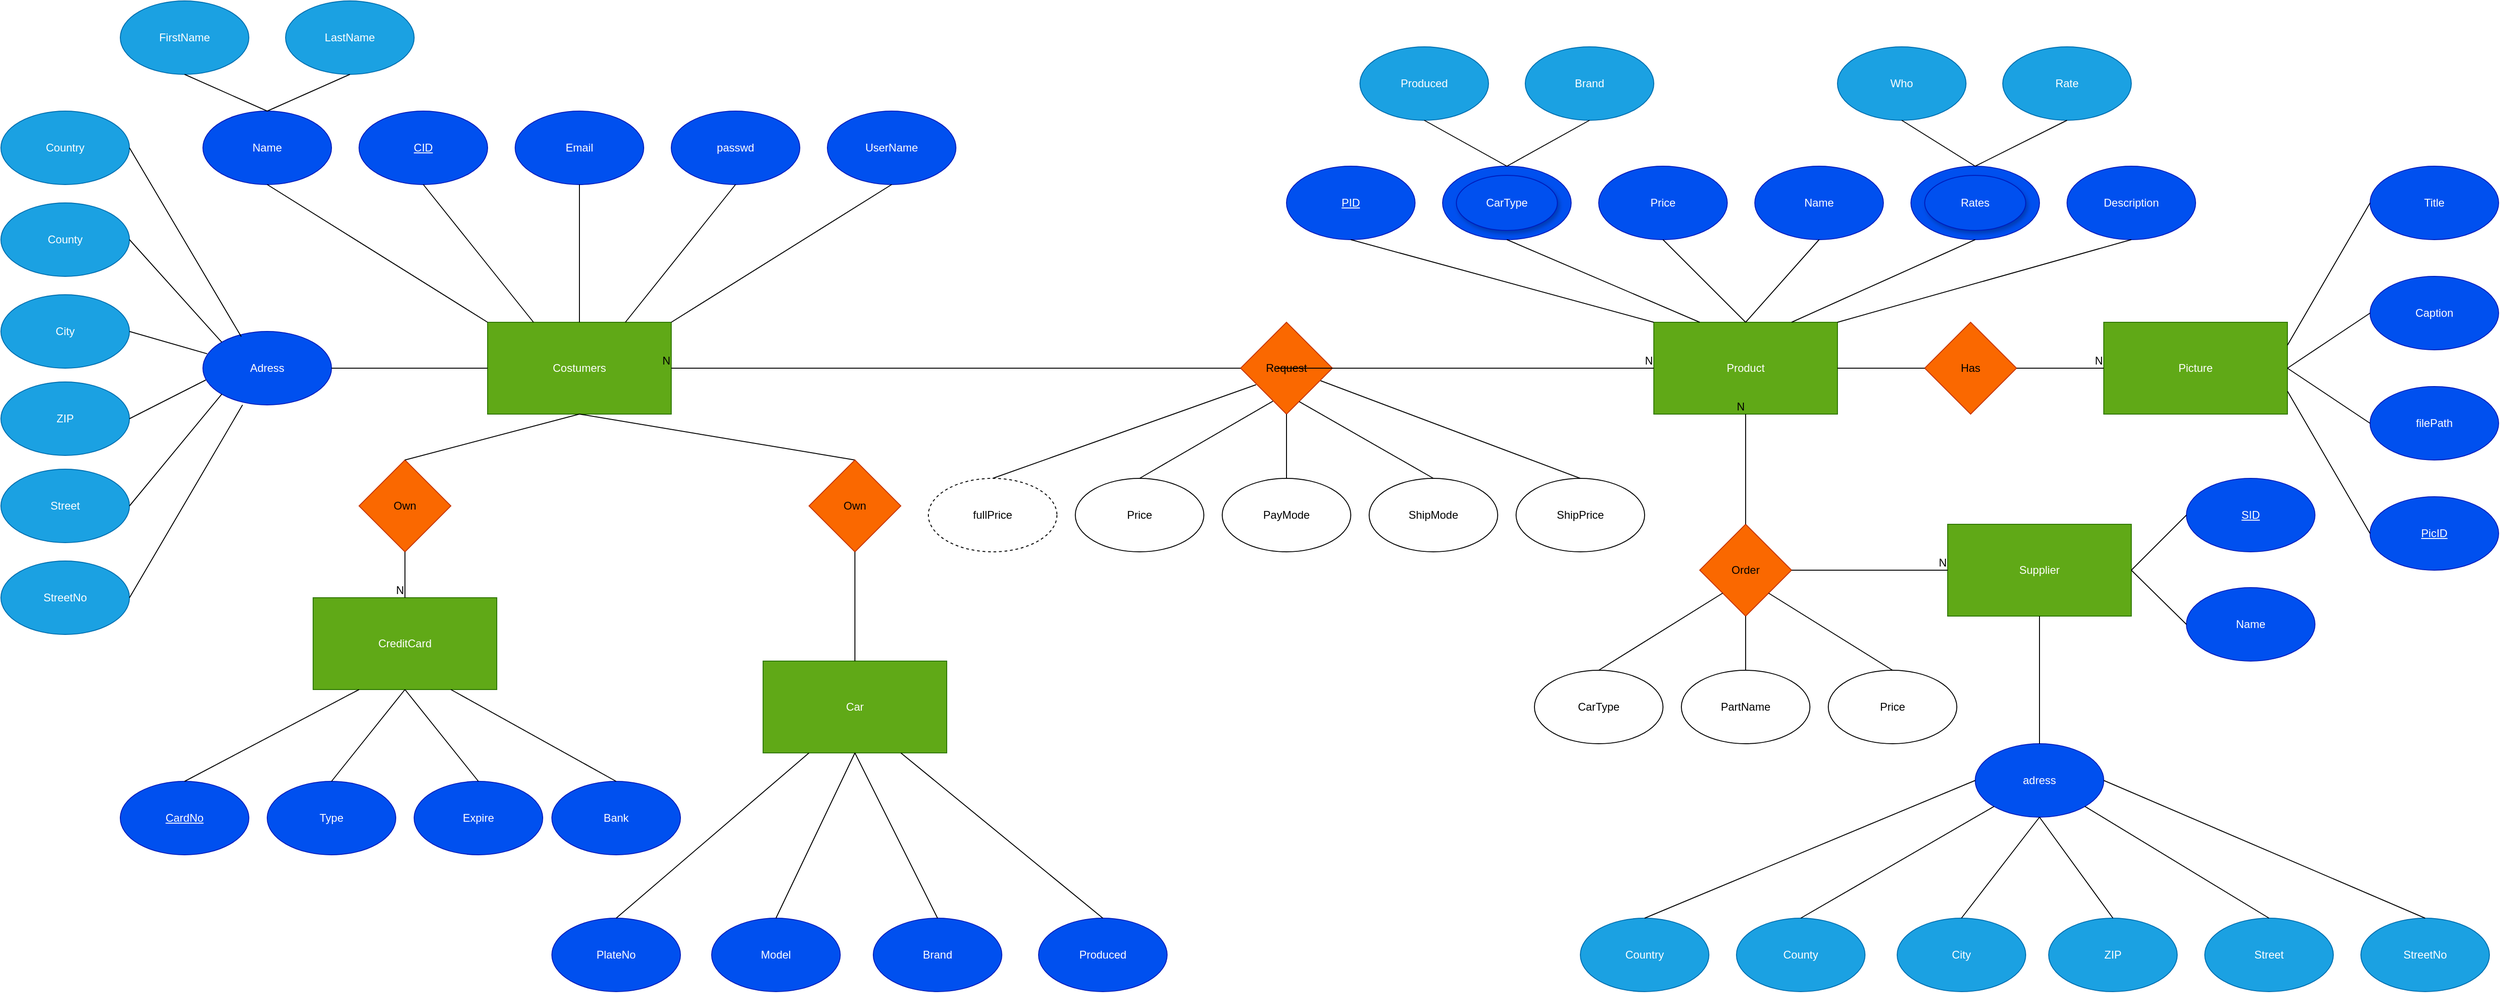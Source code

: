 <mxfile version="24.7.8">
  <diagram id="S_t0ehm7igjbMYujm0Fw" name="Page-1">
    <mxGraphModel dx="2587" dy="1064" grid="1" gridSize="10" guides="1" tooltips="1" connect="1" arrows="1" fold="1" page="1" pageScale="1" pageWidth="827" pageHeight="1169" math="0" shadow="0">
      <root>
        <mxCell id="0" />
        <mxCell id="1" parent="0" />
        <mxCell id="haK28VrPwTESHBFroTCn-1" value="Costumers" style="rounded=0;whiteSpace=wrap;html=1;fillColor=#60a917;fontColor=#ffffff;strokeColor=#2D7600;" vertex="1" parent="1">
          <mxGeometry x="160" y="440" width="200" height="100" as="geometry" />
        </mxCell>
        <mxCell id="haK28VrPwTESHBFroTCn-2" value="Name" style="ellipse;whiteSpace=wrap;html=1;fillColor=#0050ef;fontColor=#ffffff;strokeColor=#001DBC;" vertex="1" parent="1">
          <mxGeometry x="-150" y="210" width="140" height="80" as="geometry" />
        </mxCell>
        <mxCell id="haK28VrPwTESHBFroTCn-4" value="UserName" style="ellipse;whiteSpace=wrap;html=1;fillColor=#0050ef;fontColor=#ffffff;strokeColor=#001DBC;" vertex="1" parent="1">
          <mxGeometry x="530" y="210" width="140" height="80" as="geometry" />
        </mxCell>
        <mxCell id="haK28VrPwTESHBFroTCn-5" value="passwd" style="ellipse;whiteSpace=wrap;html=1;fillColor=#0050ef;fontColor=#ffffff;strokeColor=#001DBC;" vertex="1" parent="1">
          <mxGeometry x="360" y="210" width="140" height="80" as="geometry" />
        </mxCell>
        <mxCell id="haK28VrPwTESHBFroTCn-6" value="CID" style="ellipse;whiteSpace=wrap;html=1;fontStyle=4;fillColor=#0050ef;fontColor=#ffffff;strokeColor=#001DBC;" vertex="1" parent="1">
          <mxGeometry x="20" y="210" width="140" height="80" as="geometry" />
        </mxCell>
        <mxCell id="haK28VrPwTESHBFroTCn-7" value="Email" style="ellipse;whiteSpace=wrap;html=1;fillColor=#0050ef;fontColor=#ffffff;strokeColor=#001DBC;" vertex="1" parent="1">
          <mxGeometry x="190" y="210" width="140" height="80" as="geometry" />
        </mxCell>
        <mxCell id="haK28VrPwTESHBFroTCn-8" value="" style="endArrow=none;html=1;rounded=0;entryX=0.5;entryY=1;entryDx=0;entryDy=0;exitX=1;exitY=0;exitDx=0;exitDy=0;" edge="1" parent="1" source="haK28VrPwTESHBFroTCn-1" target="haK28VrPwTESHBFroTCn-4">
          <mxGeometry width="50" height="50" relative="1" as="geometry">
            <mxPoint x="360" y="390" as="sourcePoint" />
            <mxPoint x="410" y="340" as="targetPoint" />
          </mxGeometry>
        </mxCell>
        <mxCell id="haK28VrPwTESHBFroTCn-9" value="" style="endArrow=none;html=1;rounded=0;entryX=0.5;entryY=1;entryDx=0;entryDy=0;exitX=0.75;exitY=0;exitDx=0;exitDy=0;" edge="1" parent="1" source="haK28VrPwTESHBFroTCn-1" target="haK28VrPwTESHBFroTCn-5">
          <mxGeometry width="50" height="50" relative="1" as="geometry">
            <mxPoint x="360" y="390" as="sourcePoint" />
            <mxPoint x="410" y="340" as="targetPoint" />
          </mxGeometry>
        </mxCell>
        <mxCell id="haK28VrPwTESHBFroTCn-10" value="" style="endArrow=none;html=1;rounded=0;entryX=0.5;entryY=1;entryDx=0;entryDy=0;exitX=0.5;exitY=0;exitDx=0;exitDy=0;" edge="1" parent="1" source="haK28VrPwTESHBFroTCn-1" target="haK28VrPwTESHBFroTCn-7">
          <mxGeometry width="50" height="50" relative="1" as="geometry">
            <mxPoint x="360" y="390" as="sourcePoint" />
            <mxPoint x="410" y="340" as="targetPoint" />
          </mxGeometry>
        </mxCell>
        <mxCell id="haK28VrPwTESHBFroTCn-11" value="" style="endArrow=none;html=1;rounded=0;entryX=0.5;entryY=1;entryDx=0;entryDy=0;exitX=0.25;exitY=0;exitDx=0;exitDy=0;" edge="1" parent="1" source="haK28VrPwTESHBFroTCn-1" target="haK28VrPwTESHBFroTCn-6">
          <mxGeometry width="50" height="50" relative="1" as="geometry">
            <mxPoint x="360" y="390" as="sourcePoint" />
            <mxPoint x="410" y="340" as="targetPoint" />
          </mxGeometry>
        </mxCell>
        <mxCell id="haK28VrPwTESHBFroTCn-12" value="" style="endArrow=none;html=1;rounded=0;entryX=0.5;entryY=1;entryDx=0;entryDy=0;exitX=0;exitY=0;exitDx=0;exitDy=0;" edge="1" parent="1" source="haK28VrPwTESHBFroTCn-1" target="haK28VrPwTESHBFroTCn-2">
          <mxGeometry width="50" height="50" relative="1" as="geometry">
            <mxPoint x="360" y="390" as="sourcePoint" />
            <mxPoint x="410" y="340" as="targetPoint" />
          </mxGeometry>
        </mxCell>
        <mxCell id="haK28VrPwTESHBFroTCn-13" value="Adress" style="ellipse;whiteSpace=wrap;html=1;fillColor=#0050ef;fontColor=#ffffff;strokeColor=#001DBC;" vertex="1" parent="1">
          <mxGeometry x="-150" y="450" width="140" height="80" as="geometry" />
        </mxCell>
        <mxCell id="haK28VrPwTESHBFroTCn-14" value="StreetNo" style="ellipse;whiteSpace=wrap;html=1;fillColor=#1ba1e2;fontColor=#ffffff;strokeColor=#006EAF;" vertex="1" parent="1">
          <mxGeometry x="-370" y="700" width="140" height="80" as="geometry" />
        </mxCell>
        <mxCell id="haK28VrPwTESHBFroTCn-15" value="Street" style="ellipse;whiteSpace=wrap;html=1;fillColor=#1ba1e2;fontColor=#ffffff;strokeColor=#006EAF;" vertex="1" parent="1">
          <mxGeometry x="-370" y="600" width="140" height="80" as="geometry" />
        </mxCell>
        <mxCell id="haK28VrPwTESHBFroTCn-16" value="ZIP" style="ellipse;whiteSpace=wrap;html=1;fillColor=#1ba1e2;fontColor=#ffffff;strokeColor=#006EAF;" vertex="1" parent="1">
          <mxGeometry x="-370" y="505" width="140" height="80" as="geometry" />
        </mxCell>
        <mxCell id="haK28VrPwTESHBFroTCn-17" value="City" style="ellipse;whiteSpace=wrap;html=1;fillColor=#1ba1e2;fontColor=#ffffff;strokeColor=#006EAF;" vertex="1" parent="1">
          <mxGeometry x="-370" y="410" width="140" height="80" as="geometry" />
        </mxCell>
        <mxCell id="haK28VrPwTESHBFroTCn-18" value="County" style="ellipse;whiteSpace=wrap;html=1;fillColor=#1ba1e2;fontColor=#ffffff;strokeColor=#006EAF;" vertex="1" parent="1">
          <mxGeometry x="-370" y="310" width="140" height="80" as="geometry" />
        </mxCell>
        <mxCell id="haK28VrPwTESHBFroTCn-19" value="Country" style="ellipse;whiteSpace=wrap;html=1;fillColor=#1ba1e2;fontColor=#ffffff;strokeColor=#006EAF;" vertex="1" parent="1">
          <mxGeometry x="-370" y="210" width="140" height="80" as="geometry" />
        </mxCell>
        <mxCell id="haK28VrPwTESHBFroTCn-20" value="" style="endArrow=none;html=1;rounded=0;exitX=1;exitY=0.5;exitDx=0;exitDy=0;entryX=0.308;entryY=1;entryDx=0;entryDy=0;entryPerimeter=0;" edge="1" parent="1" source="haK28VrPwTESHBFroTCn-14" target="haK28VrPwTESHBFroTCn-13">
          <mxGeometry width="50" height="50" relative="1" as="geometry">
            <mxPoint x="-180" y="590" as="sourcePoint" />
            <mxPoint x="-130" y="540" as="targetPoint" />
          </mxGeometry>
        </mxCell>
        <mxCell id="haK28VrPwTESHBFroTCn-21" value="" style="endArrow=none;html=1;rounded=0;exitX=1;exitY=0.5;exitDx=0;exitDy=0;entryX=0;entryY=1;entryDx=0;entryDy=0;" edge="1" parent="1" source="haK28VrPwTESHBFroTCn-15" target="haK28VrPwTESHBFroTCn-13">
          <mxGeometry width="50" height="50" relative="1" as="geometry">
            <mxPoint x="-180" y="590" as="sourcePoint" />
            <mxPoint x="-130" y="540" as="targetPoint" />
          </mxGeometry>
        </mxCell>
        <mxCell id="haK28VrPwTESHBFroTCn-22" value="" style="endArrow=none;html=1;rounded=0;exitX=1;exitY=0.5;exitDx=0;exitDy=0;entryX=0.022;entryY=0.661;entryDx=0;entryDy=0;entryPerimeter=0;" edge="1" parent="1" source="haK28VrPwTESHBFroTCn-16" target="haK28VrPwTESHBFroTCn-13">
          <mxGeometry width="50" height="50" relative="1" as="geometry">
            <mxPoint x="-180" y="590" as="sourcePoint" />
            <mxPoint x="-130" y="540" as="targetPoint" />
          </mxGeometry>
        </mxCell>
        <mxCell id="haK28VrPwTESHBFroTCn-23" value="" style="endArrow=none;html=1;rounded=0;entryX=0.033;entryY=0.304;entryDx=0;entryDy=0;entryPerimeter=0;exitX=1;exitY=0.5;exitDx=0;exitDy=0;" edge="1" parent="1" source="haK28VrPwTESHBFroTCn-17" target="haK28VrPwTESHBFroTCn-13">
          <mxGeometry width="50" height="50" relative="1" as="geometry">
            <mxPoint x="-180" y="590" as="sourcePoint" />
            <mxPoint x="-130" y="540" as="targetPoint" />
          </mxGeometry>
        </mxCell>
        <mxCell id="haK28VrPwTESHBFroTCn-24" value="" style="endArrow=none;html=1;rounded=0;exitX=1;exitY=0.5;exitDx=0;exitDy=0;entryX=0;entryY=0;entryDx=0;entryDy=0;" edge="1" parent="1" source="haK28VrPwTESHBFroTCn-18" target="haK28VrPwTESHBFroTCn-13">
          <mxGeometry width="50" height="50" relative="1" as="geometry">
            <mxPoint x="-180" y="590" as="sourcePoint" />
            <mxPoint x="-130" y="540" as="targetPoint" />
          </mxGeometry>
        </mxCell>
        <mxCell id="haK28VrPwTESHBFroTCn-25" value="" style="endArrow=none;html=1;rounded=0;entryX=0.298;entryY=0.071;entryDx=0;entryDy=0;entryPerimeter=0;exitX=1;exitY=0.5;exitDx=0;exitDy=0;" edge="1" parent="1" source="haK28VrPwTESHBFroTCn-19" target="haK28VrPwTESHBFroTCn-13">
          <mxGeometry width="50" height="50" relative="1" as="geometry">
            <mxPoint x="-180" y="590" as="sourcePoint" />
            <mxPoint x="-130" y="540" as="targetPoint" />
          </mxGeometry>
        </mxCell>
        <mxCell id="haK28VrPwTESHBFroTCn-26" value="FirstName" style="ellipse;whiteSpace=wrap;html=1;fillColor=#1ba1e2;fontColor=#ffffff;strokeColor=#006EAF;" vertex="1" parent="1">
          <mxGeometry x="-240" y="90" width="140" height="80" as="geometry" />
        </mxCell>
        <mxCell id="haK28VrPwTESHBFroTCn-27" value="LastName" style="ellipse;whiteSpace=wrap;html=1;fillColor=#1ba1e2;fontColor=#ffffff;strokeColor=#006EAF;" vertex="1" parent="1">
          <mxGeometry x="-60" y="90" width="140" height="80" as="geometry" />
        </mxCell>
        <mxCell id="haK28VrPwTESHBFroTCn-28" value="" style="endArrow=none;html=1;rounded=0;entryX=0.5;entryY=1;entryDx=0;entryDy=0;exitX=0.5;exitY=0;exitDx=0;exitDy=0;" edge="1" parent="1" source="haK28VrPwTESHBFroTCn-2" target="haK28VrPwTESHBFroTCn-26">
          <mxGeometry width="50" height="50" relative="1" as="geometry">
            <mxPoint x="100" y="300" as="sourcePoint" />
            <mxPoint x="150" y="250" as="targetPoint" />
          </mxGeometry>
        </mxCell>
        <mxCell id="haK28VrPwTESHBFroTCn-29" value="" style="endArrow=none;html=1;rounded=0;entryX=0.5;entryY=1;entryDx=0;entryDy=0;exitX=0.5;exitY=0;exitDx=0;exitDy=0;" edge="1" parent="1" source="haK28VrPwTESHBFroTCn-2" target="haK28VrPwTESHBFroTCn-27">
          <mxGeometry width="50" height="50" relative="1" as="geometry">
            <mxPoint x="100" y="300" as="sourcePoint" />
            <mxPoint x="150" y="250" as="targetPoint" />
          </mxGeometry>
        </mxCell>
        <mxCell id="haK28VrPwTESHBFroTCn-30" value="" style="endArrow=none;html=1;rounded=0;entryX=0;entryY=0.5;entryDx=0;entryDy=0;exitX=1;exitY=0.5;exitDx=0;exitDy=0;" edge="1" parent="1" source="haK28VrPwTESHBFroTCn-13" target="haK28VrPwTESHBFroTCn-1">
          <mxGeometry width="50" height="50" relative="1" as="geometry">
            <mxPoint x="100" y="590" as="sourcePoint" />
            <mxPoint x="150" y="540" as="targetPoint" />
          </mxGeometry>
        </mxCell>
        <mxCell id="haK28VrPwTESHBFroTCn-31" value="Own" style="rhombus;whiteSpace=wrap;html=1;fillColor=#fa6800;fontColor=#000000;strokeColor=#C73500;" vertex="1" parent="1">
          <mxGeometry x="20" y="590" width="100" height="100" as="geometry" />
        </mxCell>
        <mxCell id="haK28VrPwTESHBFroTCn-33" value="" style="endArrow=none;html=1;rounded=0;entryX=0.5;entryY=1;entryDx=0;entryDy=0;exitX=0.5;exitY=0;exitDx=0;exitDy=0;" edge="1" parent="1" source="haK28VrPwTESHBFroTCn-31" target="haK28VrPwTESHBFroTCn-1">
          <mxGeometry width="50" height="50" relative="1" as="geometry">
            <mxPoint x="100" y="590" as="sourcePoint" />
            <mxPoint x="150" y="540" as="targetPoint" />
          </mxGeometry>
        </mxCell>
        <mxCell id="haK28VrPwTESHBFroTCn-34" value="" style="endArrow=none;html=1;rounded=0;entryX=0.5;entryY=1;entryDx=0;entryDy=0;exitX=0.5;exitY=0;exitDx=0;exitDy=0;" edge="1" parent="1" source="haK28VrPwTESHBFroTCn-37" target="haK28VrPwTESHBFroTCn-1">
          <mxGeometry width="50" height="50" relative="1" as="geometry">
            <mxPoint x="447" y="600" as="sourcePoint" />
            <mxPoint x="150" y="540" as="targetPoint" />
          </mxGeometry>
        </mxCell>
        <mxCell id="haK28VrPwTESHBFroTCn-35" value="Car" style="rounded=0;whiteSpace=wrap;html=1;fillColor=#60a917;fontColor=#ffffff;strokeColor=#2D7600;" vertex="1" parent="1">
          <mxGeometry x="460" y="809" width="200" height="100" as="geometry" />
        </mxCell>
        <mxCell id="haK28VrPwTESHBFroTCn-36" value="CreditCard" style="rounded=0;whiteSpace=wrap;html=1;fillColor=#60a917;fontColor=#ffffff;strokeColor=#2D7600;" vertex="1" parent="1">
          <mxGeometry x="-30" y="740" width="200" height="100" as="geometry" />
        </mxCell>
        <mxCell id="haK28VrPwTESHBFroTCn-37" value="Own" style="rhombus;whiteSpace=wrap;html=1;fillColor=#fa6800;fontColor=#000000;strokeColor=#C73500;" vertex="1" parent="1">
          <mxGeometry x="510" y="590" width="100" height="100" as="geometry" />
        </mxCell>
        <mxCell id="haK28VrPwTESHBFroTCn-38" value="CardNo" style="ellipse;whiteSpace=wrap;html=1;fontStyle=4;fillColor=#0050ef;fontColor=#ffffff;strokeColor=#001DBC;" vertex="1" parent="1">
          <mxGeometry x="-240" y="940" width="140" height="80" as="geometry" />
        </mxCell>
        <mxCell id="haK28VrPwTESHBFroTCn-39" value="Bank" style="ellipse;whiteSpace=wrap;html=1;fillColor=#0050ef;fontColor=#ffffff;strokeColor=#001DBC;" vertex="1" parent="1">
          <mxGeometry x="230" y="940" width="140" height="80" as="geometry" />
        </mxCell>
        <mxCell id="haK28VrPwTESHBFroTCn-40" value="Expire" style="ellipse;whiteSpace=wrap;html=1;fillColor=#0050ef;fontColor=#ffffff;strokeColor=#001DBC;" vertex="1" parent="1">
          <mxGeometry x="80" y="940" width="140" height="80" as="geometry" />
        </mxCell>
        <mxCell id="haK28VrPwTESHBFroTCn-41" value="Type" style="ellipse;whiteSpace=wrap;html=1;fillColor=#0050ef;fontColor=#ffffff;strokeColor=#001DBC;" vertex="1" parent="1">
          <mxGeometry x="-80" y="940" width="140" height="80" as="geometry" />
        </mxCell>
        <mxCell id="haK28VrPwTESHBFroTCn-42" value="" style="endArrow=none;html=1;rounded=0;entryX=0.5;entryY=1;entryDx=0;entryDy=0;exitX=0.5;exitY=0;exitDx=0;exitDy=0;" edge="1" parent="1" source="haK28VrPwTESHBFroTCn-41" target="haK28VrPwTESHBFroTCn-36">
          <mxGeometry width="50" height="50" relative="1" as="geometry">
            <mxPoint x="100" y="730" as="sourcePoint" />
            <mxPoint x="150" y="680" as="targetPoint" />
          </mxGeometry>
        </mxCell>
        <mxCell id="haK28VrPwTESHBFroTCn-43" value="" style="endArrow=none;html=1;rounded=0;entryX=0.5;entryY=1;entryDx=0;entryDy=0;exitX=0.5;exitY=0;exitDx=0;exitDy=0;" edge="1" parent="1" source="haK28VrPwTESHBFroTCn-40" target="haK28VrPwTESHBFroTCn-36">
          <mxGeometry width="50" height="50" relative="1" as="geometry">
            <mxPoint x="100" y="730" as="sourcePoint" />
            <mxPoint x="150" y="680" as="targetPoint" />
          </mxGeometry>
        </mxCell>
        <mxCell id="haK28VrPwTESHBFroTCn-44" value="" style="endArrow=none;html=1;rounded=0;entryX=0.25;entryY=1;entryDx=0;entryDy=0;exitX=0.5;exitY=0;exitDx=0;exitDy=0;" edge="1" parent="1" source="haK28VrPwTESHBFroTCn-38" target="haK28VrPwTESHBFroTCn-36">
          <mxGeometry width="50" height="50" relative="1" as="geometry">
            <mxPoint x="100" y="730" as="sourcePoint" />
            <mxPoint x="150" y="680" as="targetPoint" />
          </mxGeometry>
        </mxCell>
        <mxCell id="haK28VrPwTESHBFroTCn-45" value="" style="endArrow=none;html=1;rounded=0;entryX=0.75;entryY=1;entryDx=0;entryDy=0;exitX=0.5;exitY=0;exitDx=0;exitDy=0;" edge="1" parent="1" source="haK28VrPwTESHBFroTCn-39" target="haK28VrPwTESHBFroTCn-36">
          <mxGeometry width="50" height="50" relative="1" as="geometry">
            <mxPoint x="100" y="730" as="sourcePoint" />
            <mxPoint x="150" y="680" as="targetPoint" />
          </mxGeometry>
        </mxCell>
        <mxCell id="haK28VrPwTESHBFroTCn-47" value="Produced" style="ellipse;whiteSpace=wrap;html=1;fillColor=#0050ef;fontColor=#ffffff;strokeColor=#001DBC;" vertex="1" parent="1">
          <mxGeometry x="760" y="1089" width="140" height="80" as="geometry" />
        </mxCell>
        <mxCell id="haK28VrPwTESHBFroTCn-48" value="Brand" style="ellipse;whiteSpace=wrap;html=1;fillColor=#0050ef;fontColor=#ffffff;strokeColor=#001DBC;" vertex="1" parent="1">
          <mxGeometry x="580" y="1089" width="140" height="80" as="geometry" />
        </mxCell>
        <mxCell id="haK28VrPwTESHBFroTCn-49" value="Model" style="ellipse;whiteSpace=wrap;html=1;fillColor=#0050ef;fontColor=#ffffff;strokeColor=#001DBC;" vertex="1" parent="1">
          <mxGeometry x="404" y="1089" width="140" height="80" as="geometry" />
        </mxCell>
        <mxCell id="haK28VrPwTESHBFroTCn-50" value="PlateNo" style="ellipse;whiteSpace=wrap;html=1;fillColor=#0050ef;fontColor=#ffffff;strokeColor=#001DBC;" vertex="1" parent="1">
          <mxGeometry x="230" y="1089" width="140" height="80" as="geometry" />
        </mxCell>
        <mxCell id="haK28VrPwTESHBFroTCn-51" value="" style="endArrow=none;html=1;rounded=0;exitX=0.5;exitY=0;exitDx=0;exitDy=0;entryX=0.25;entryY=1;entryDx=0;entryDy=0;" edge="1" parent="1" source="haK28VrPwTESHBFroTCn-50" target="haK28VrPwTESHBFroTCn-35">
          <mxGeometry width="50" height="50" relative="1" as="geometry">
            <mxPoint x="390" y="1109" as="sourcePoint" />
            <mxPoint x="440" y="1059" as="targetPoint" />
          </mxGeometry>
        </mxCell>
        <mxCell id="haK28VrPwTESHBFroTCn-52" value="" style="endArrow=none;html=1;rounded=0;entryX=0.5;entryY=1;entryDx=0;entryDy=0;exitX=0.5;exitY=0;exitDx=0;exitDy=0;" edge="1" parent="1" source="haK28VrPwTESHBFroTCn-49" target="haK28VrPwTESHBFroTCn-35">
          <mxGeometry width="50" height="50" relative="1" as="geometry">
            <mxPoint x="390" y="1109" as="sourcePoint" />
            <mxPoint x="440" y="1059" as="targetPoint" />
          </mxGeometry>
        </mxCell>
        <mxCell id="haK28VrPwTESHBFroTCn-53" value="" style="endArrow=none;html=1;rounded=0;entryX=0.5;entryY=1;entryDx=0;entryDy=0;exitX=0.5;exitY=0;exitDx=0;exitDy=0;" edge="1" parent="1" source="haK28VrPwTESHBFroTCn-48" target="haK28VrPwTESHBFroTCn-35">
          <mxGeometry width="50" height="50" relative="1" as="geometry">
            <mxPoint x="390" y="1109" as="sourcePoint" />
            <mxPoint x="440" y="1059" as="targetPoint" />
          </mxGeometry>
        </mxCell>
        <mxCell id="haK28VrPwTESHBFroTCn-54" value="" style="endArrow=none;html=1;rounded=0;entryX=0.75;entryY=1;entryDx=0;entryDy=0;exitX=0.5;exitY=0;exitDx=0;exitDy=0;" edge="1" parent="1" source="haK28VrPwTESHBFroTCn-47" target="haK28VrPwTESHBFroTCn-35">
          <mxGeometry width="50" height="50" relative="1" as="geometry">
            <mxPoint x="390" y="1109" as="sourcePoint" />
            <mxPoint x="440" y="1059" as="targetPoint" />
          </mxGeometry>
        </mxCell>
        <mxCell id="haK28VrPwTESHBFroTCn-55" value="" style="endArrow=none;html=1;rounded=0;exitX=0.5;exitY=0;exitDx=0;exitDy=0;entryX=0.5;entryY=1;entryDx=0;entryDy=0;" edge="1" parent="1" source="haK28VrPwTESHBFroTCn-35" target="haK28VrPwTESHBFroTCn-37">
          <mxGeometry width="50" height="50" relative="1" as="geometry">
            <mxPoint x="400" y="730" as="sourcePoint" />
            <mxPoint x="450" y="680" as="targetPoint" />
          </mxGeometry>
        </mxCell>
        <mxCell id="haK28VrPwTESHBFroTCn-56" value="Request" style="rhombus;whiteSpace=wrap;html=1;fillColor=#fa6800;fontColor=#000000;strokeColor=#C73500;" vertex="1" parent="1">
          <mxGeometry x="980" y="440" width="100" height="100" as="geometry" />
        </mxCell>
        <mxCell id="haK28VrPwTESHBFroTCn-57" value="ShipPrice" style="ellipse;whiteSpace=wrap;html=1;" vertex="1" parent="1">
          <mxGeometry x="1280" y="610" width="140" height="80" as="geometry" />
        </mxCell>
        <mxCell id="haK28VrPwTESHBFroTCn-58" value="ShipMode" style="ellipse;whiteSpace=wrap;html=1;" vertex="1" parent="1">
          <mxGeometry x="1120" y="610" width="140" height="80" as="geometry" />
        </mxCell>
        <mxCell id="haK28VrPwTESHBFroTCn-59" value="fullPrice" style="ellipse;whiteSpace=wrap;html=1;dashed=1;" vertex="1" parent="1">
          <mxGeometry x="640" y="610" width="140" height="80" as="geometry" />
        </mxCell>
        <mxCell id="haK28VrPwTESHBFroTCn-60" value="Price" style="ellipse;whiteSpace=wrap;html=1;" vertex="1" parent="1">
          <mxGeometry x="800" y="610" width="140" height="80" as="geometry" />
        </mxCell>
        <mxCell id="haK28VrPwTESHBFroTCn-61" value="PayMode" style="ellipse;whiteSpace=wrap;html=1;" vertex="1" parent="1">
          <mxGeometry x="960" y="610" width="140" height="80" as="geometry" />
        </mxCell>
        <mxCell id="haK28VrPwTESHBFroTCn-62" value="" style="endArrow=none;html=1;rounded=0;entryX=0.5;entryY=1;entryDx=0;entryDy=0;exitX=0.5;exitY=0;exitDx=0;exitDy=0;" edge="1" parent="1" source="haK28VrPwTESHBFroTCn-61" target="haK28VrPwTESHBFroTCn-56">
          <mxGeometry width="50" height="50" relative="1" as="geometry">
            <mxPoint x="1020" y="620" as="sourcePoint" />
            <mxPoint x="1070" y="570" as="targetPoint" />
          </mxGeometry>
        </mxCell>
        <mxCell id="haK28VrPwTESHBFroTCn-63" value="" style="endArrow=none;html=1;rounded=0;entryX=0.352;entryY=0.859;entryDx=0;entryDy=0;exitX=0.5;exitY=0;exitDx=0;exitDy=0;entryPerimeter=0;" edge="1" parent="1" source="haK28VrPwTESHBFroTCn-60" target="haK28VrPwTESHBFroTCn-56">
          <mxGeometry width="50" height="50" relative="1" as="geometry">
            <mxPoint x="1020" y="620" as="sourcePoint" />
            <mxPoint x="1070" y="570" as="targetPoint" />
          </mxGeometry>
        </mxCell>
        <mxCell id="haK28VrPwTESHBFroTCn-64" value="" style="endArrow=none;html=1;rounded=0;entryX=0.169;entryY=0.68;entryDx=0;entryDy=0;exitX=0.5;exitY=0;exitDx=0;exitDy=0;entryPerimeter=0;" edge="1" parent="1" source="haK28VrPwTESHBFroTCn-59" target="haK28VrPwTESHBFroTCn-56">
          <mxGeometry width="50" height="50" relative="1" as="geometry">
            <mxPoint x="1020" y="620" as="sourcePoint" />
            <mxPoint x="1070" y="570" as="targetPoint" />
          </mxGeometry>
        </mxCell>
        <mxCell id="haK28VrPwTESHBFroTCn-65" value="" style="endArrow=none;html=1;rounded=0;entryX=0.639;entryY=0.864;entryDx=0;entryDy=0;exitX=0.5;exitY=0;exitDx=0;exitDy=0;entryPerimeter=0;" edge="1" parent="1" source="haK28VrPwTESHBFroTCn-58" target="haK28VrPwTESHBFroTCn-56">
          <mxGeometry width="50" height="50" relative="1" as="geometry">
            <mxPoint x="1020" y="620" as="sourcePoint" />
            <mxPoint x="1070" y="570" as="targetPoint" />
          </mxGeometry>
        </mxCell>
        <mxCell id="haK28VrPwTESHBFroTCn-66" value="" style="endArrow=none;html=1;rounded=0;entryX=0.871;entryY=0.636;entryDx=0;entryDy=0;exitX=0.5;exitY=0;exitDx=0;exitDy=0;entryPerimeter=0;" edge="1" parent="1" source="haK28VrPwTESHBFroTCn-57" target="haK28VrPwTESHBFroTCn-56">
          <mxGeometry width="50" height="50" relative="1" as="geometry">
            <mxPoint x="1020" y="620" as="sourcePoint" />
            <mxPoint x="1070" y="570" as="targetPoint" />
          </mxGeometry>
        </mxCell>
        <mxCell id="haK28VrPwTESHBFroTCn-68" value="Product" style="rounded=0;whiteSpace=wrap;html=1;fillColor=#60a917;fontColor=#ffffff;strokeColor=#2D7600;" vertex="1" parent="1">
          <mxGeometry x="1430" y="440" width="200" height="100" as="geometry" />
        </mxCell>
        <mxCell id="haK28VrPwTESHBFroTCn-69" value="Description" style="ellipse;whiteSpace=wrap;html=1;fillColor=#0050ef;fontColor=#ffffff;strokeColor=#001DBC;" vertex="1" parent="1">
          <mxGeometry x="1880" y="270" width="140" height="80" as="geometry" />
        </mxCell>
        <mxCell id="haK28VrPwTESHBFroTCn-70" value="Rates" style="ellipse;whiteSpace=wrap;html=1;fillColor=#0050ef;fontColor=#ffffff;strokeColor=#001DBC;" vertex="1" parent="1">
          <mxGeometry x="1710" y="270" width="140" height="80" as="geometry" />
        </mxCell>
        <mxCell id="haK28VrPwTESHBFroTCn-71" value="PID" style="ellipse;whiteSpace=wrap;html=1;fontStyle=4;fillColor=#0050ef;fontColor=#ffffff;strokeColor=#001DBC;" vertex="1" parent="1">
          <mxGeometry x="1030" y="270" width="140" height="80" as="geometry" />
        </mxCell>
        <mxCell id="haK28VrPwTESHBFroTCn-72" value="CarType" style="ellipse;whiteSpace=wrap;html=1;fillColor=#0050ef;fontColor=#ffffff;strokeColor=#001DBC;" vertex="1" parent="1">
          <mxGeometry x="1200" y="270" width="140" height="80" as="geometry" />
        </mxCell>
        <mxCell id="haK28VrPwTESHBFroTCn-73" value="Name" style="ellipse;whiteSpace=wrap;html=1;fillColor=#0050ef;fontColor=#ffffff;strokeColor=#001DBC;" vertex="1" parent="1">
          <mxGeometry x="1540" y="270" width="140" height="80" as="geometry" />
        </mxCell>
        <mxCell id="haK28VrPwTESHBFroTCn-74" value="Price" style="ellipse;whiteSpace=wrap;html=1;fillColor=#0050ef;fontColor=#ffffff;strokeColor=#001DBC;" vertex="1" parent="1">
          <mxGeometry x="1370" y="270" width="140" height="80" as="geometry" />
        </mxCell>
        <mxCell id="haK28VrPwTESHBFroTCn-75" value="" style="endArrow=none;html=1;rounded=0;entryX=0.5;entryY=1;entryDx=0;entryDy=0;exitX=0;exitY=0;exitDx=0;exitDy=0;" edge="1" parent="1" source="haK28VrPwTESHBFroTCn-68" target="haK28VrPwTESHBFroTCn-71">
          <mxGeometry width="50" height="50" relative="1" as="geometry">
            <mxPoint x="1310" y="550" as="sourcePoint" />
            <mxPoint x="1360" y="500" as="targetPoint" />
          </mxGeometry>
        </mxCell>
        <mxCell id="haK28VrPwTESHBFroTCn-76" value="" style="endArrow=none;html=1;rounded=0;entryX=0.5;entryY=1;entryDx=0;entryDy=0;exitX=0.25;exitY=0;exitDx=0;exitDy=0;" edge="1" parent="1" source="haK28VrPwTESHBFroTCn-68" target="haK28VrPwTESHBFroTCn-72">
          <mxGeometry width="50" height="50" relative="1" as="geometry">
            <mxPoint x="1310" y="550" as="sourcePoint" />
            <mxPoint x="1360" y="500" as="targetPoint" />
          </mxGeometry>
        </mxCell>
        <mxCell id="haK28VrPwTESHBFroTCn-77" value="" style="endArrow=none;html=1;rounded=0;entryX=0.5;entryY=1;entryDx=0;entryDy=0;exitX=0.5;exitY=0;exitDx=0;exitDy=0;" edge="1" parent="1" source="haK28VrPwTESHBFroTCn-68" target="haK28VrPwTESHBFroTCn-74">
          <mxGeometry width="50" height="50" relative="1" as="geometry">
            <mxPoint x="1310" y="550" as="sourcePoint" />
            <mxPoint x="1360" y="500" as="targetPoint" />
          </mxGeometry>
        </mxCell>
        <mxCell id="haK28VrPwTESHBFroTCn-78" value="" style="endArrow=none;html=1;rounded=0;entryX=0.5;entryY=1;entryDx=0;entryDy=0;exitX=0.5;exitY=0;exitDx=0;exitDy=0;" edge="1" parent="1" source="haK28VrPwTESHBFroTCn-68" target="haK28VrPwTESHBFroTCn-73">
          <mxGeometry width="50" height="50" relative="1" as="geometry">
            <mxPoint x="1310" y="550" as="sourcePoint" />
            <mxPoint x="1360" y="500" as="targetPoint" />
          </mxGeometry>
        </mxCell>
        <mxCell id="haK28VrPwTESHBFroTCn-79" value="" style="endArrow=none;html=1;rounded=0;entryX=0.5;entryY=1;entryDx=0;entryDy=0;exitX=0.75;exitY=0;exitDx=0;exitDy=0;" edge="1" parent="1" source="haK28VrPwTESHBFroTCn-68" target="haK28VrPwTESHBFroTCn-70">
          <mxGeometry width="50" height="50" relative="1" as="geometry">
            <mxPoint x="1310" y="550" as="sourcePoint" />
            <mxPoint x="1360" y="500" as="targetPoint" />
          </mxGeometry>
        </mxCell>
        <mxCell id="haK28VrPwTESHBFroTCn-80" value="" style="endArrow=none;html=1;rounded=0;entryX=0.5;entryY=1;entryDx=0;entryDy=0;exitX=1;exitY=0;exitDx=0;exitDy=0;" edge="1" parent="1" source="haK28VrPwTESHBFroTCn-68" target="haK28VrPwTESHBFroTCn-69">
          <mxGeometry width="50" height="50" relative="1" as="geometry">
            <mxPoint x="1310" y="550" as="sourcePoint" />
            <mxPoint x="1360" y="500" as="targetPoint" />
          </mxGeometry>
        </mxCell>
        <mxCell id="haK28VrPwTESHBFroTCn-81" value="Brand" style="ellipse;whiteSpace=wrap;html=1;fillColor=#1ba1e2;fontColor=#ffffff;strokeColor=#006EAF;" vertex="1" parent="1">
          <mxGeometry x="1290" y="140" width="140" height="80" as="geometry" />
        </mxCell>
        <mxCell id="haK28VrPwTESHBFroTCn-82" value="Produced" style="ellipse;whiteSpace=wrap;html=1;fillColor=#1ba1e2;fontColor=#ffffff;strokeColor=#006EAF;" vertex="1" parent="1">
          <mxGeometry x="1110" y="140" width="140" height="80" as="geometry" />
        </mxCell>
        <mxCell id="haK28VrPwTESHBFroTCn-83" value="Rate" style="ellipse;whiteSpace=wrap;html=1;fillColor=#1ba1e2;fontColor=#ffffff;strokeColor=#006EAF;" vertex="1" parent="1">
          <mxGeometry x="1810" y="140" width="140" height="80" as="geometry" />
        </mxCell>
        <mxCell id="haK28VrPwTESHBFroTCn-84" value="Who" style="ellipse;whiteSpace=wrap;html=1;fillColor=#1ba1e2;fontColor=#ffffff;strokeColor=#006EAF;" vertex="1" parent="1">
          <mxGeometry x="1630" y="140" width="140" height="80" as="geometry" />
        </mxCell>
        <mxCell id="haK28VrPwTESHBFroTCn-85" value="" style="endArrow=none;html=1;rounded=0;entryX=0.5;entryY=1;entryDx=0;entryDy=0;exitX=0.5;exitY=0;exitDx=0;exitDy=0;" edge="1" parent="1" source="haK28VrPwTESHBFroTCn-72" target="haK28VrPwTESHBFroTCn-82">
          <mxGeometry width="50" height="50" relative="1" as="geometry">
            <mxPoint x="1310" y="550" as="sourcePoint" />
            <mxPoint x="1360" y="500" as="targetPoint" />
          </mxGeometry>
        </mxCell>
        <mxCell id="haK28VrPwTESHBFroTCn-86" value="" style="endArrow=none;html=1;rounded=0;entryX=0.5;entryY=1;entryDx=0;entryDy=0;exitX=0.5;exitY=0;exitDx=0;exitDy=0;" edge="1" parent="1" source="haK28VrPwTESHBFroTCn-72" target="haK28VrPwTESHBFroTCn-81">
          <mxGeometry width="50" height="50" relative="1" as="geometry">
            <mxPoint x="1310" y="550" as="sourcePoint" />
            <mxPoint x="1360" y="500" as="targetPoint" />
          </mxGeometry>
        </mxCell>
        <mxCell id="haK28VrPwTESHBFroTCn-87" value="" style="endArrow=none;html=1;rounded=0;entryX=0.5;entryY=1;entryDx=0;entryDy=0;exitX=0.5;exitY=0;exitDx=0;exitDy=0;" edge="1" parent="1" source="haK28VrPwTESHBFroTCn-70" target="haK28VrPwTESHBFroTCn-84">
          <mxGeometry width="50" height="50" relative="1" as="geometry">
            <mxPoint x="1310" y="550" as="sourcePoint" />
            <mxPoint x="1360" y="500" as="targetPoint" />
          </mxGeometry>
        </mxCell>
        <mxCell id="haK28VrPwTESHBFroTCn-88" value="" style="endArrow=none;html=1;rounded=0;entryX=0.5;entryY=1;entryDx=0;entryDy=0;exitX=0.5;exitY=0;exitDx=0;exitDy=0;" edge="1" parent="1" source="haK28VrPwTESHBFroTCn-70" target="haK28VrPwTESHBFroTCn-83">
          <mxGeometry width="50" height="50" relative="1" as="geometry">
            <mxPoint x="1790" y="240" as="sourcePoint" />
            <mxPoint x="1360" y="500" as="targetPoint" />
          </mxGeometry>
        </mxCell>
        <mxCell id="haK28VrPwTESHBFroTCn-89" value="CarType" style="ellipse;whiteSpace=wrap;html=1;shadow=1;fillColor=#0050ef;fontColor=#ffffff;strokeColor=#001DBC;" vertex="1" parent="1">
          <mxGeometry x="1215" y="280" width="110" height="60" as="geometry" />
        </mxCell>
        <mxCell id="haK28VrPwTESHBFroTCn-90" value="Rates" style="ellipse;whiteSpace=wrap;html=1;shadow=1;fillColor=#0050ef;fontColor=#ffffff;strokeColor=#001DBC;" vertex="1" parent="1">
          <mxGeometry x="1725" y="280" width="110" height="60" as="geometry" />
        </mxCell>
        <mxCell id="haK28VrPwTESHBFroTCn-91" value="Order" style="rhombus;whiteSpace=wrap;html=1;fillColor=#fa6800;fontColor=#000000;strokeColor=#C73500;" vertex="1" parent="1">
          <mxGeometry x="1480" y="660" width="100" height="100" as="geometry" />
        </mxCell>
        <mxCell id="haK28VrPwTESHBFroTCn-92" value="Has" style="rhombus;whiteSpace=wrap;html=1;fillColor=#fa6800;fontColor=#000000;strokeColor=#C73500;" vertex="1" parent="1">
          <mxGeometry x="1725" y="440" width="100" height="100" as="geometry" />
        </mxCell>
        <mxCell id="haK28VrPwTESHBFroTCn-93" value="Picture" style="rounded=0;whiteSpace=wrap;html=1;fillColor=#60a917;fontColor=#ffffff;strokeColor=#2D7600;" vertex="1" parent="1">
          <mxGeometry x="1920" y="440" width="200" height="100" as="geometry" />
        </mxCell>
        <mxCell id="haK28VrPwTESHBFroTCn-94" value="PicID" style="ellipse;whiteSpace=wrap;html=1;fontStyle=4;fillColor=#0050ef;fontColor=#ffffff;strokeColor=#001DBC;" vertex="1" parent="1">
          <mxGeometry x="2210" y="630" width="140" height="80" as="geometry" />
        </mxCell>
        <mxCell id="haK28VrPwTESHBFroTCn-95" value="filePath" style="ellipse;whiteSpace=wrap;html=1;fillColor=#0050ef;fontColor=#ffffff;strokeColor=#001DBC;" vertex="1" parent="1">
          <mxGeometry x="2210" y="510" width="140" height="80" as="geometry" />
        </mxCell>
        <mxCell id="haK28VrPwTESHBFroTCn-96" value="Caption" style="ellipse;whiteSpace=wrap;html=1;fillColor=#0050ef;fontColor=#ffffff;strokeColor=#001DBC;" vertex="1" parent="1">
          <mxGeometry x="2210" y="390" width="140" height="80" as="geometry" />
        </mxCell>
        <mxCell id="haK28VrPwTESHBFroTCn-97" value="Title" style="ellipse;whiteSpace=wrap;html=1;fillColor=#0050ef;fontColor=#ffffff;strokeColor=#001DBC;" vertex="1" parent="1">
          <mxGeometry x="2210" y="270" width="140" height="80" as="geometry" />
        </mxCell>
        <mxCell id="haK28VrPwTESHBFroTCn-98" value="" style="endArrow=none;html=1;rounded=0;entryX=0;entryY=0.5;entryDx=0;entryDy=0;exitX=1;exitY=0.25;exitDx=0;exitDy=0;" edge="1" parent="1" source="haK28VrPwTESHBFroTCn-93" target="haK28VrPwTESHBFroTCn-97">
          <mxGeometry width="50" height="50" relative="1" as="geometry">
            <mxPoint x="2240" y="620" as="sourcePoint" />
            <mxPoint x="2290" y="570" as="targetPoint" />
          </mxGeometry>
        </mxCell>
        <mxCell id="haK28VrPwTESHBFroTCn-99" value="" style="endArrow=none;html=1;rounded=0;entryX=0;entryY=0.5;entryDx=0;entryDy=0;exitX=1;exitY=0.5;exitDx=0;exitDy=0;" edge="1" parent="1" source="haK28VrPwTESHBFroTCn-93" target="haK28VrPwTESHBFroTCn-96">
          <mxGeometry width="50" height="50" relative="1" as="geometry">
            <mxPoint x="2240" y="620" as="sourcePoint" />
            <mxPoint x="2290" y="570" as="targetPoint" />
          </mxGeometry>
        </mxCell>
        <mxCell id="haK28VrPwTESHBFroTCn-100" value="" style="endArrow=none;html=1;rounded=0;entryX=0;entryY=0.5;entryDx=0;entryDy=0;exitX=1;exitY=0.5;exitDx=0;exitDy=0;" edge="1" parent="1" source="haK28VrPwTESHBFroTCn-93" target="haK28VrPwTESHBFroTCn-95">
          <mxGeometry width="50" height="50" relative="1" as="geometry">
            <mxPoint x="2240" y="620" as="sourcePoint" />
            <mxPoint x="2290" y="570" as="targetPoint" />
          </mxGeometry>
        </mxCell>
        <mxCell id="haK28VrPwTESHBFroTCn-101" value="" style="endArrow=none;html=1;rounded=0;exitX=1;exitY=0.75;exitDx=0;exitDy=0;entryX=0;entryY=0.5;entryDx=0;entryDy=0;" edge="1" parent="1" source="haK28VrPwTESHBFroTCn-93" target="haK28VrPwTESHBFroTCn-94">
          <mxGeometry width="50" height="50" relative="1" as="geometry">
            <mxPoint x="2240" y="620" as="sourcePoint" />
            <mxPoint x="2290" y="570" as="targetPoint" />
          </mxGeometry>
        </mxCell>
        <mxCell id="haK28VrPwTESHBFroTCn-102" value="" style="endArrow=none;html=1;rounded=0;exitX=1;exitY=0.5;exitDx=0;exitDy=0;entryX=0;entryY=0.5;entryDx=0;entryDy=0;" edge="1" parent="1" source="haK28VrPwTESHBFroTCn-68" target="haK28VrPwTESHBFroTCn-92">
          <mxGeometry width="50" height="50" relative="1" as="geometry">
            <mxPoint x="1800" y="620" as="sourcePoint" />
            <mxPoint x="1850" y="570" as="targetPoint" />
          </mxGeometry>
        </mxCell>
        <mxCell id="haK28VrPwTESHBFroTCn-103" value="Supplier" style="rounded=0;whiteSpace=wrap;html=1;fillColor=#60a917;fontColor=#ffffff;strokeColor=#2D7600;" vertex="1" parent="1">
          <mxGeometry x="1750" y="660" width="200" height="100" as="geometry" />
        </mxCell>
        <mxCell id="haK28VrPwTESHBFroTCn-104" value="Name" style="ellipse;whiteSpace=wrap;html=1;fillColor=#0050ef;fontColor=#ffffff;strokeColor=#001DBC;" vertex="1" parent="1">
          <mxGeometry x="2010" y="729" width="140" height="80" as="geometry" />
        </mxCell>
        <mxCell id="haK28VrPwTESHBFroTCn-105" value="SID" style="ellipse;whiteSpace=wrap;html=1;fontStyle=4;fillColor=#0050ef;fontColor=#ffffff;strokeColor=#001DBC;" vertex="1" parent="1">
          <mxGeometry x="2010" y="610" width="140" height="80" as="geometry" />
        </mxCell>
        <mxCell id="haK28VrPwTESHBFroTCn-106" value="" style="endArrow=none;html=1;rounded=0;entryX=0;entryY=0.5;entryDx=0;entryDy=0;exitX=1;exitY=0.5;exitDx=0;exitDy=0;" edge="1" parent="1" source="haK28VrPwTESHBFroTCn-103" target="haK28VrPwTESHBFroTCn-105">
          <mxGeometry width="50" height="50" relative="1" as="geometry">
            <mxPoint x="1880" y="620" as="sourcePoint" />
            <mxPoint x="1930" y="570" as="targetPoint" />
          </mxGeometry>
        </mxCell>
        <mxCell id="haK28VrPwTESHBFroTCn-107" value="" style="endArrow=none;html=1;rounded=0;entryX=0;entryY=0.5;entryDx=0;entryDy=0;exitX=1;exitY=0.5;exitDx=0;exitDy=0;" edge="1" parent="1" source="haK28VrPwTESHBFroTCn-103" target="haK28VrPwTESHBFroTCn-104">
          <mxGeometry width="50" height="50" relative="1" as="geometry">
            <mxPoint x="1880" y="620" as="sourcePoint" />
            <mxPoint x="1930" y="570" as="targetPoint" />
          </mxGeometry>
        </mxCell>
        <mxCell id="haK28VrPwTESHBFroTCn-108" value="adress" style="ellipse;whiteSpace=wrap;html=1;fillColor=#0050ef;fontColor=#ffffff;strokeColor=#001DBC;" vertex="1" parent="1">
          <mxGeometry x="1780" y="899" width="140" height="80" as="geometry" />
        </mxCell>
        <mxCell id="haK28VrPwTESHBFroTCn-109" value="" style="endArrow=none;html=1;rounded=0;entryX=0.5;entryY=1;entryDx=0;entryDy=0;exitX=0.5;exitY=0;exitDx=0;exitDy=0;" edge="1" parent="1" source="haK28VrPwTESHBFroTCn-108" target="haK28VrPwTESHBFroTCn-103">
          <mxGeometry width="50" height="50" relative="1" as="geometry">
            <mxPoint x="1880" y="860" as="sourcePoint" />
            <mxPoint x="1930" y="810" as="targetPoint" />
          </mxGeometry>
        </mxCell>
        <mxCell id="haK28VrPwTESHBFroTCn-110" value="CarType" style="ellipse;whiteSpace=wrap;html=1;" vertex="1" parent="1">
          <mxGeometry x="1300" y="819" width="140" height="80" as="geometry" />
        </mxCell>
        <mxCell id="haK28VrPwTESHBFroTCn-111" value="PartName" style="ellipse;whiteSpace=wrap;html=1;" vertex="1" parent="1">
          <mxGeometry x="1460" y="819" width="140" height="80" as="geometry" />
        </mxCell>
        <mxCell id="haK28VrPwTESHBFroTCn-112" value="Price" style="ellipse;whiteSpace=wrap;html=1;" vertex="1" parent="1">
          <mxGeometry x="1620" y="819" width="140" height="80" as="geometry" />
        </mxCell>
        <mxCell id="haK28VrPwTESHBFroTCn-113" value="" style="endArrow=none;html=1;rounded=0;entryX=0.5;entryY=1;entryDx=0;entryDy=0;exitX=0.5;exitY=0;exitDx=0;exitDy=0;" edge="1" parent="1" source="haK28VrPwTESHBFroTCn-111" target="haK28VrPwTESHBFroTCn-91">
          <mxGeometry width="50" height="50" relative="1" as="geometry">
            <mxPoint x="1880" y="860" as="sourcePoint" />
            <mxPoint x="1930" y="810" as="targetPoint" />
          </mxGeometry>
        </mxCell>
        <mxCell id="haK28VrPwTESHBFroTCn-114" value="" style="endArrow=none;html=1;rounded=0;entryX=0;entryY=1;entryDx=0;entryDy=0;exitX=0.5;exitY=0;exitDx=0;exitDy=0;" edge="1" parent="1" source="haK28VrPwTESHBFroTCn-110" target="haK28VrPwTESHBFroTCn-91">
          <mxGeometry width="50" height="50" relative="1" as="geometry">
            <mxPoint x="1880" y="860" as="sourcePoint" />
            <mxPoint x="1930" y="810" as="targetPoint" />
          </mxGeometry>
        </mxCell>
        <mxCell id="haK28VrPwTESHBFroTCn-115" value="" style="endArrow=none;html=1;rounded=0;entryX=1;entryY=1;entryDx=0;entryDy=0;exitX=0.5;exitY=0;exitDx=0;exitDy=0;" edge="1" parent="1" source="haK28VrPwTESHBFroTCn-112" target="haK28VrPwTESHBFroTCn-91">
          <mxGeometry width="50" height="50" relative="1" as="geometry">
            <mxPoint x="1880" y="860" as="sourcePoint" />
            <mxPoint x="1930" y="810" as="targetPoint" />
          </mxGeometry>
        </mxCell>
        <mxCell id="haK28VrPwTESHBFroTCn-116" value="Country" style="ellipse;whiteSpace=wrap;html=1;fillColor=#1ba1e2;fontColor=#ffffff;strokeColor=#006EAF;" vertex="1" parent="1">
          <mxGeometry x="1350" y="1089" width="140" height="80" as="geometry" />
        </mxCell>
        <mxCell id="haK28VrPwTESHBFroTCn-117" value="StreetNo" style="ellipse;whiteSpace=wrap;html=1;fillColor=#1ba1e2;fontColor=#ffffff;strokeColor=#006EAF;" vertex="1" parent="1">
          <mxGeometry x="2200" y="1089" width="140" height="80" as="geometry" />
        </mxCell>
        <mxCell id="haK28VrPwTESHBFroTCn-118" value="County" style="ellipse;whiteSpace=wrap;html=1;fillColor=#1ba1e2;fontColor=#ffffff;strokeColor=#006EAF;" vertex="1" parent="1">
          <mxGeometry x="1520" y="1089" width="140" height="80" as="geometry" />
        </mxCell>
        <mxCell id="haK28VrPwTESHBFroTCn-119" value="Street" style="ellipse;whiteSpace=wrap;html=1;fillColor=#1ba1e2;fontColor=#ffffff;strokeColor=#006EAF;" vertex="1" parent="1">
          <mxGeometry x="2030" y="1089" width="140" height="80" as="geometry" />
        </mxCell>
        <mxCell id="haK28VrPwTESHBFroTCn-120" value="City" style="ellipse;whiteSpace=wrap;html=1;fillColor=#1ba1e2;fontColor=#ffffff;strokeColor=#006EAF;" vertex="1" parent="1">
          <mxGeometry x="1695" y="1089" width="140" height="80" as="geometry" />
        </mxCell>
        <mxCell id="haK28VrPwTESHBFroTCn-121" value="ZIP" style="ellipse;whiteSpace=wrap;html=1;fillColor=#1ba1e2;fontColor=#ffffff;strokeColor=#006EAF;" vertex="1" parent="1">
          <mxGeometry x="1860" y="1089" width="140" height="80" as="geometry" />
        </mxCell>
        <mxCell id="haK28VrPwTESHBFroTCn-122" value="" style="endArrow=none;html=1;rounded=0;exitX=0.5;exitY=0;exitDx=0;exitDy=0;entryX=0;entryY=0.5;entryDx=0;entryDy=0;" edge="1" parent="1" source="haK28VrPwTESHBFroTCn-116" target="haK28VrPwTESHBFroTCn-108">
          <mxGeometry width="50" height="50" relative="1" as="geometry">
            <mxPoint x="1975" y="1019" as="sourcePoint" />
            <mxPoint x="2025" y="969" as="targetPoint" />
          </mxGeometry>
        </mxCell>
        <mxCell id="haK28VrPwTESHBFroTCn-123" value="" style="endArrow=none;html=1;rounded=0;entryX=0.5;entryY=1;entryDx=0;entryDy=0;exitX=0.5;exitY=0;exitDx=0;exitDy=0;" edge="1" parent="1" source="haK28VrPwTESHBFroTCn-120" target="haK28VrPwTESHBFroTCn-108">
          <mxGeometry width="50" height="50" relative="1" as="geometry">
            <mxPoint x="1975" y="1019" as="sourcePoint" />
            <mxPoint x="2025" y="969" as="targetPoint" />
          </mxGeometry>
        </mxCell>
        <mxCell id="haK28VrPwTESHBFroTCn-124" value="" style="endArrow=none;html=1;rounded=0;exitX=0.5;exitY=0;exitDx=0;exitDy=0;entryX=0.5;entryY=1;entryDx=0;entryDy=0;" edge="1" parent="1" source="haK28VrPwTESHBFroTCn-121" target="haK28VrPwTESHBFroTCn-108">
          <mxGeometry width="50" height="50" relative="1" as="geometry">
            <mxPoint x="1975" y="1019" as="sourcePoint" />
            <mxPoint x="2025" y="969" as="targetPoint" />
          </mxGeometry>
        </mxCell>
        <mxCell id="haK28VrPwTESHBFroTCn-125" value="" style="endArrow=none;html=1;rounded=0;entryX=0;entryY=1;entryDx=0;entryDy=0;exitX=0.5;exitY=0;exitDx=0;exitDy=0;" edge="1" parent="1" source="haK28VrPwTESHBFroTCn-118" target="haK28VrPwTESHBFroTCn-108">
          <mxGeometry width="50" height="50" relative="1" as="geometry">
            <mxPoint x="1975" y="1019" as="sourcePoint" />
            <mxPoint x="2025" y="969" as="targetPoint" />
          </mxGeometry>
        </mxCell>
        <mxCell id="haK28VrPwTESHBFroTCn-126" value="" style="endArrow=none;html=1;rounded=0;entryX=1;entryY=1;entryDx=0;entryDy=0;exitX=0.5;exitY=0;exitDx=0;exitDy=0;" edge="1" parent="1" source="haK28VrPwTESHBFroTCn-119" target="haK28VrPwTESHBFroTCn-108">
          <mxGeometry width="50" height="50" relative="1" as="geometry">
            <mxPoint x="1975" y="1019" as="sourcePoint" />
            <mxPoint x="2025" y="969" as="targetPoint" />
          </mxGeometry>
        </mxCell>
        <mxCell id="haK28VrPwTESHBFroTCn-127" value="" style="endArrow=none;html=1;rounded=0;entryX=1;entryY=0.5;entryDx=0;entryDy=0;exitX=0.5;exitY=0;exitDx=0;exitDy=0;" edge="1" parent="1" source="haK28VrPwTESHBFroTCn-117" target="haK28VrPwTESHBFroTCn-108">
          <mxGeometry width="50" height="50" relative="1" as="geometry">
            <mxPoint x="1975" y="1019" as="sourcePoint" />
            <mxPoint x="2025" y="969" as="targetPoint" />
          </mxGeometry>
        </mxCell>
        <mxCell id="haK28VrPwTESHBFroTCn-133" value="" style="endArrow=none;html=1;rounded=0;exitX=1;exitY=0.5;exitDx=0;exitDy=0;entryX=0;entryY=0.5;entryDx=0;entryDy=0;" edge="1" parent="1" source="haK28VrPwTESHBFroTCn-91" target="haK28VrPwTESHBFroTCn-103">
          <mxGeometry relative="1" as="geometry">
            <mxPoint x="1670" y="690" as="sourcePoint" />
            <mxPoint x="1830" y="690" as="targetPoint" />
          </mxGeometry>
        </mxCell>
        <mxCell id="haK28VrPwTESHBFroTCn-134" value="N" style="resizable=0;html=1;whiteSpace=wrap;align=right;verticalAlign=bottom;" connectable="0" vertex="1" parent="haK28VrPwTESHBFroTCn-133">
          <mxGeometry x="1" relative="1" as="geometry" />
        </mxCell>
        <mxCell id="haK28VrPwTESHBFroTCn-137" value="" style="endArrow=none;html=1;rounded=0;entryX=0.5;entryY=1;entryDx=0;entryDy=0;exitX=0.5;exitY=0;exitDx=0;exitDy=0;" edge="1" parent="1" source="haK28VrPwTESHBFroTCn-91" target="haK28VrPwTESHBFroTCn-68">
          <mxGeometry relative="1" as="geometry">
            <mxPoint x="1670" y="590" as="sourcePoint" />
            <mxPoint x="1830" y="590" as="targetPoint" />
          </mxGeometry>
        </mxCell>
        <mxCell id="haK28VrPwTESHBFroTCn-138" value="N" style="resizable=0;html=1;whiteSpace=wrap;align=right;verticalAlign=bottom;" connectable="0" vertex="1" parent="haK28VrPwTESHBFroTCn-137">
          <mxGeometry x="1" relative="1" as="geometry" />
        </mxCell>
        <mxCell id="haK28VrPwTESHBFroTCn-139" value="" style="endArrow=none;html=1;rounded=0;entryX=0;entryY=0.5;entryDx=0;entryDy=0;exitX=1;exitY=0.5;exitDx=0;exitDy=0;" edge="1" parent="1" source="haK28VrPwTESHBFroTCn-92">
          <mxGeometry relative="1" as="geometry">
            <mxPoint x="1690" y="530" as="sourcePoint" />
            <mxPoint x="1920" y="490.0" as="targetPoint" />
          </mxGeometry>
        </mxCell>
        <mxCell id="haK28VrPwTESHBFroTCn-140" value="N" style="resizable=0;html=1;whiteSpace=wrap;align=right;verticalAlign=bottom;" connectable="0" vertex="1" parent="haK28VrPwTESHBFroTCn-139">
          <mxGeometry x="1" relative="1" as="geometry" />
        </mxCell>
        <mxCell id="haK28VrPwTESHBFroTCn-141" value="" style="endArrow=none;html=1;rounded=0;entryX=0;entryY=0.5;entryDx=0;entryDy=0;exitX=1;exitY=0.5;exitDx=0;exitDy=0;" edge="1" parent="1" target="haK28VrPwTESHBFroTCn-68">
          <mxGeometry relative="1" as="geometry">
            <mxPoint x="1020" y="490.0" as="sourcePoint" />
            <mxPoint x="1370" y="610" as="targetPoint" />
          </mxGeometry>
        </mxCell>
        <mxCell id="haK28VrPwTESHBFroTCn-142" value="N" style="resizable=0;html=1;whiteSpace=wrap;align=right;verticalAlign=bottom;" connectable="0" vertex="1" parent="haK28VrPwTESHBFroTCn-141">
          <mxGeometry x="1" relative="1" as="geometry" />
        </mxCell>
        <mxCell id="haK28VrPwTESHBFroTCn-143" value="" style="endArrow=none;html=1;rounded=0;entryX=1;entryY=0.5;entryDx=0;entryDy=0;exitX=0;exitY=0.5;exitDx=0;exitDy=0;" edge="1" parent="1" source="haK28VrPwTESHBFroTCn-56" target="haK28VrPwTESHBFroTCn-1">
          <mxGeometry relative="1" as="geometry">
            <mxPoint x="580" y="610" as="sourcePoint" />
            <mxPoint x="740" y="610" as="targetPoint" />
          </mxGeometry>
        </mxCell>
        <mxCell id="haK28VrPwTESHBFroTCn-144" value="N" style="resizable=0;html=1;whiteSpace=wrap;align=right;verticalAlign=bottom;" connectable="0" vertex="1" parent="haK28VrPwTESHBFroTCn-143">
          <mxGeometry x="1" relative="1" as="geometry" />
        </mxCell>
        <mxCell id="haK28VrPwTESHBFroTCn-145" value="" style="endArrow=none;html=1;rounded=0;entryX=0.5;entryY=0;entryDx=0;entryDy=0;exitX=0.5;exitY=1;exitDx=0;exitDy=0;" edge="1" parent="1" source="haK28VrPwTESHBFroTCn-31" target="haK28VrPwTESHBFroTCn-36">
          <mxGeometry relative="1" as="geometry">
            <mxPoint x="240" y="690" as="sourcePoint" />
            <mxPoint x="400" y="690" as="targetPoint" />
          </mxGeometry>
        </mxCell>
        <mxCell id="haK28VrPwTESHBFroTCn-146" value="N" style="resizable=0;html=1;whiteSpace=wrap;align=right;verticalAlign=bottom;" connectable="0" vertex="1" parent="haK28VrPwTESHBFroTCn-145">
          <mxGeometry x="1" relative="1" as="geometry" />
        </mxCell>
      </root>
    </mxGraphModel>
  </diagram>
</mxfile>
